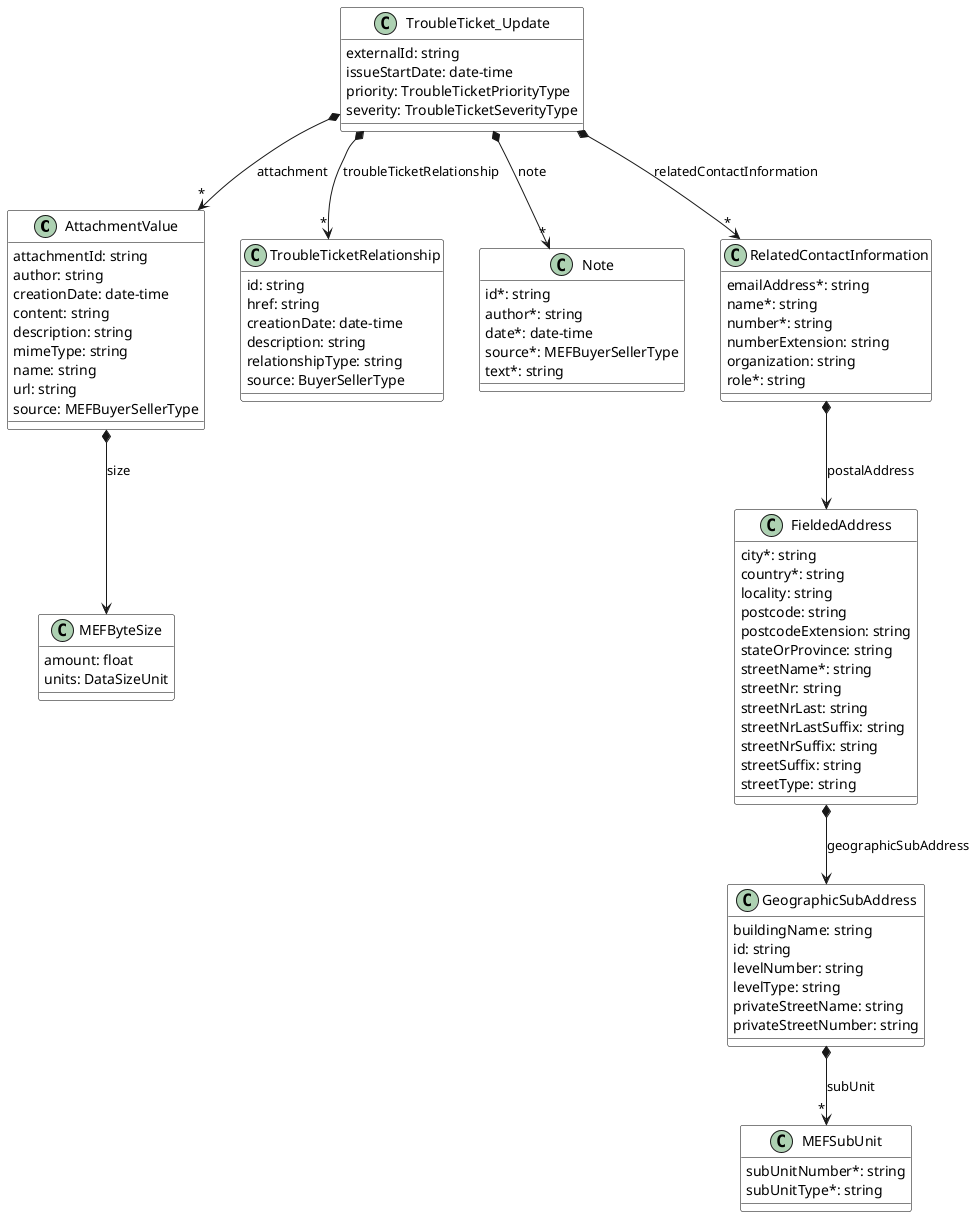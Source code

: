 @startuml
skinparam {
    ClassBackgroundColor White
    ClassBorderColor Black
}

class AttachmentValue {

    attachmentId: string
    author: string
    creationDate: date-time
    content: string
    description: string
    mimeType: string
    name: string
    url: string
    source: MEFBuyerSellerType
}

AttachmentValue *--> MEFByteSize : size


class MEFByteSize {

    amount: float
    units: DataSizeUnit
}

class TroubleTicketRelationship {

    id: string
    href: string
    creationDate: date-time
    description: string
    relationshipType: string
    source: BuyerSellerType
}





class FieldedAddress {

    city*: string
    country*: string
    locality: string
    postcode: string
    postcodeExtension: string
    stateOrProvince: string
    streetName*: string
    streetNr: string
    streetNrLast: string
    streetNrLastSuffix: string
    streetNrSuffix: string
    streetSuffix: string
    streetType: string
}

FieldedAddress *--> GeographicSubAddress : geographicSubAddress


class GeographicSubAddress {

    buildingName: string
    id: string
    levelNumber: string
    levelType: string
    privateStreetName: string
    privateStreetNumber: string
}

GeographicSubAddress *-->"*" MEFSubUnit : subUnit




class MEFSubUnit {

    subUnitNumber*: string
    subUnitType*: string
}



class Note {

    id*: string
    author*: string
    date*: date-time
    source*: MEFBuyerSellerType
    text*: string
}



class RelatedContactInformation {

    emailAddress*: string
    name*: string
    number*: string
    numberExtension: string
    organization: string
    role*: string
}

RelatedContactInformation *--> FieldedAddress : postalAddress

class TroubleTicket_Update {

    externalId: string
    issueStartDate: date-time
    priority: TroubleTicketPriorityType
    severity: TroubleTicketSeverityType
}

TroubleTicket_Update *-->"*" AttachmentValue : attachment
TroubleTicket_Update *-->"*" Note : note
TroubleTicket_Update *-->"*" RelatedContactInformation : relatedContactInformation
TroubleTicket_Update *-->"*" TroubleTicketRelationship : troubleTicketRelationship


@enduml
